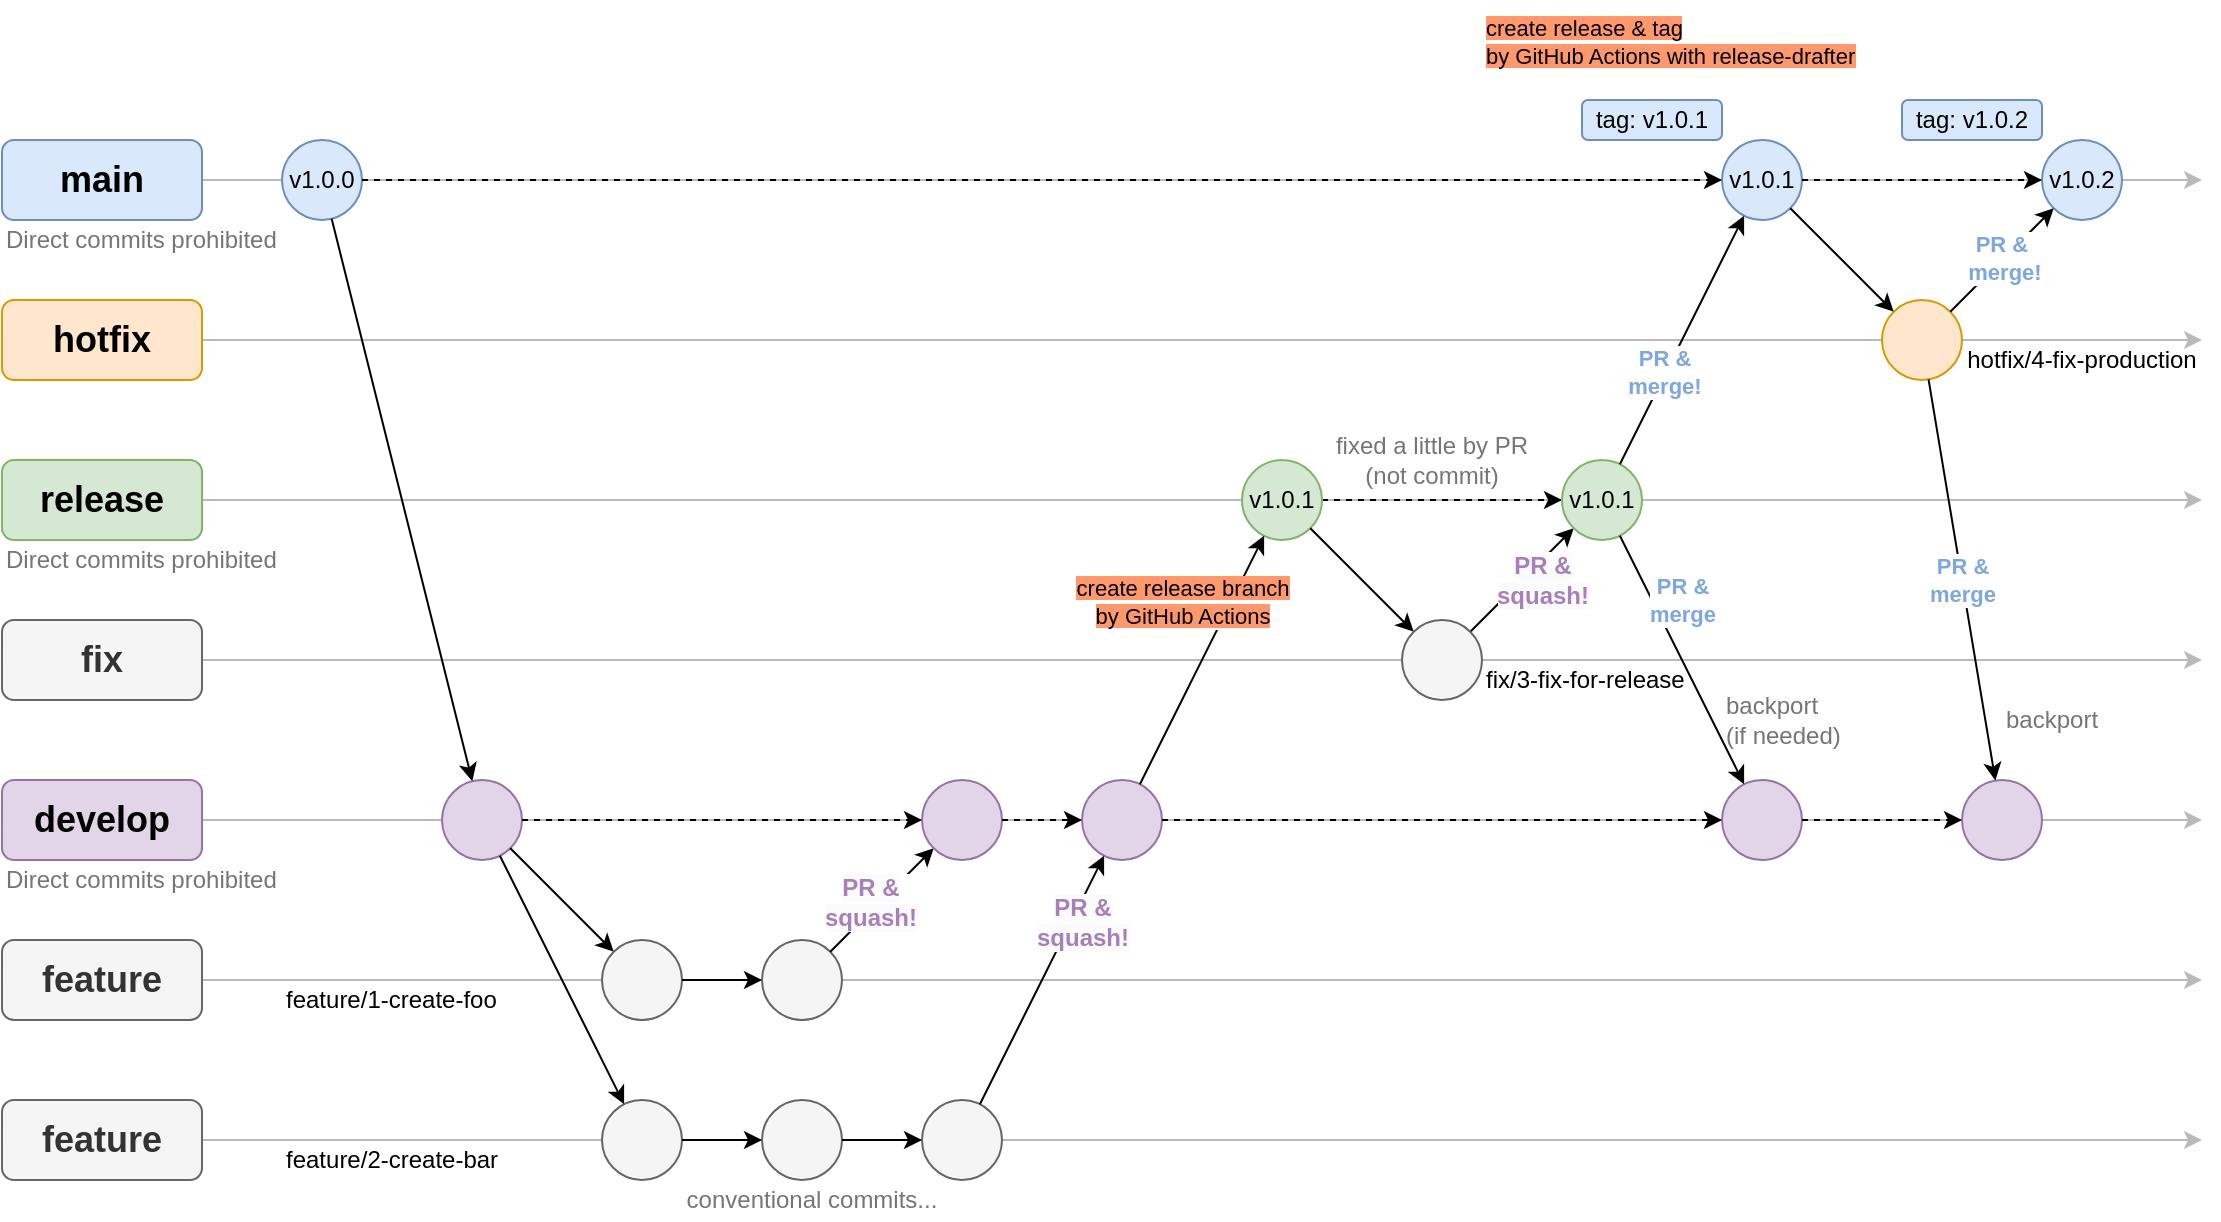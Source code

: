 <mxfile version="26.0.7">
  <diagram name="GitFlow" id="0yEogH7J0cSncR8ntWDI">
    <mxGraphModel dx="984" dy="718" grid="1" gridSize="10" guides="1" tooltips="1" connect="1" arrows="1" fold="1" page="1" pageScale="1" pageWidth="827" pageHeight="1169" math="0" shadow="0">
      <root>
        <mxCell id="0" />
        <mxCell id="_xijcJxYSTbFtwmoQC8M-3" value="lines" style="locked=1;" parent="0" />
        <mxCell id="_xijcJxYSTbFtwmoQC8M-4" value="" style="endArrow=classic;html=1;rounded=0;exitX=1;exitY=0.5;exitDx=0;exitDy=0;strokeColor=#BABABA;" parent="_xijcJxYSTbFtwmoQC8M-3" edge="1">
          <mxGeometry width="50" height="50" relative="1" as="geometry">
            <mxPoint x="120" y="100" as="sourcePoint" />
            <mxPoint x="1120" y="100" as="targetPoint" />
          </mxGeometry>
        </mxCell>
        <mxCell id="_xijcJxYSTbFtwmoQC8M-5" value="" style="endArrow=classic;html=1;rounded=0;exitX=1;exitY=0.5;exitDx=0;exitDy=0;strokeColor=#BABABA;" parent="_xijcJxYSTbFtwmoQC8M-3" edge="1">
          <mxGeometry width="50" height="50" relative="1" as="geometry">
            <mxPoint x="120" y="180" as="sourcePoint" />
            <mxPoint x="1120" y="180" as="targetPoint" />
          </mxGeometry>
        </mxCell>
        <mxCell id="_xijcJxYSTbFtwmoQC8M-6" value="" style="endArrow=classic;html=1;rounded=0;strokeColor=#BABABA;" parent="_xijcJxYSTbFtwmoQC8M-3" edge="1">
          <mxGeometry width="50" height="50" relative="1" as="geometry">
            <mxPoint x="120" y="260" as="sourcePoint" />
            <mxPoint x="1120" y="260" as="targetPoint" />
          </mxGeometry>
        </mxCell>
        <mxCell id="_xijcJxYSTbFtwmoQC8M-7" value="" style="endArrow=classic;html=1;rounded=0;exitX=1;exitY=0.5;exitDx=0;exitDy=0;strokeColor=#BABABA;" parent="_xijcJxYSTbFtwmoQC8M-3" edge="1">
          <mxGeometry width="50" height="50" relative="1" as="geometry">
            <mxPoint x="120" y="340" as="sourcePoint" />
            <mxPoint x="1120" y="340" as="targetPoint" />
          </mxGeometry>
        </mxCell>
        <mxCell id="_xijcJxYSTbFtwmoQC8M-8" value="" style="endArrow=classic;html=1;rounded=0;exitX=1;exitY=0.5;exitDx=0;exitDy=0;strokeColor=#BABABA;" parent="_xijcJxYSTbFtwmoQC8M-3" edge="1">
          <mxGeometry width="50" height="50" relative="1" as="geometry">
            <mxPoint x="120" y="420" as="sourcePoint" />
            <mxPoint x="1120" y="420" as="targetPoint" />
          </mxGeometry>
        </mxCell>
        <mxCell id="_xijcJxYSTbFtwmoQC8M-9" value="" style="endArrow=classic;html=1;rounded=0;exitX=1;exitY=0.5;exitDx=0;exitDy=0;strokeColor=#BABABA;" parent="_xijcJxYSTbFtwmoQC8M-3" edge="1">
          <mxGeometry width="50" height="50" relative="1" as="geometry">
            <mxPoint x="120" y="500" as="sourcePoint" />
            <mxPoint x="1120" y="500" as="targetPoint" />
          </mxGeometry>
        </mxCell>
        <mxCell id="eeKRElSIzjGfl50TTllF-1" value="" style="endArrow=classic;html=1;rounded=0;exitX=1;exitY=0.5;exitDx=0;exitDy=0;strokeColor=#BABABA;" parent="_xijcJxYSTbFtwmoQC8M-3" edge="1">
          <mxGeometry width="50" height="50" relative="1" as="geometry">
            <mxPoint x="120" y="580" as="sourcePoint" />
            <mxPoint x="1120" y="580" as="targetPoint" />
          </mxGeometry>
        </mxCell>
        <mxCell id="1" value="main" style="" parent="0" />
        <mxCell id="main_label" value="main" style="rounded=1;whiteSpace=wrap;html=1;fillColor=#dae8fc;strokeColor=#6c8ebf;fontSize=18;fontStyle=1;fontFamily=Helvetica;" parent="1" vertex="1">
          <mxGeometry x="20" y="80" width="100" height="40" as="geometry" />
        </mxCell>
        <mxCell id="hotfix_label" value="hotfix" style="rounded=1;whiteSpace=wrap;html=1;fillColor=#ffe6cc;strokeColor=#d79b00;fontSize=18;fontStyle=1;fontFamily=Helvetica;" parent="1" vertex="1">
          <mxGeometry x="20" y="160" width="100" height="40" as="geometry" />
        </mxCell>
        <mxCell id="release_label" value="release" style="rounded=1;whiteSpace=wrap;html=1;fillColor=#d5e8d4;strokeColor=#82b366;fontSize=18;fontStyle=1;fontFamily=Helvetica;" parent="1" vertex="1">
          <mxGeometry x="20" y="240" width="100" height="40" as="geometry" />
        </mxCell>
        <mxCell id="develop_label" value="develop" style="rounded=1;whiteSpace=wrap;html=1;fillColor=#e1d5e7;strokeColor=#9673a6;fontSize=18;fontStyle=1;fontFamily=Helvetica;" parent="1" vertex="1">
          <mxGeometry x="20" y="400" width="100" height="40" as="geometry" />
        </mxCell>
        <mxCell id="feature_label1" value="feature" style="rounded=1;whiteSpace=wrap;html=1;fillColor=#f5f5f5;strokeColor=#666666;fontSize=18;fontStyle=1;fontColor=#333333;fontFamily=Helvetica;" parent="1" vertex="1">
          <mxGeometry x="20" y="480" width="100" height="40" as="geometry" />
        </mxCell>
        <mxCell id="feature_label2" value="feature" style="rounded=1;whiteSpace=wrap;html=1;fillColor=#f5f5f5;strokeColor=#666666;fontSize=18;fontStyle=1;fontColor=#333333;fontFamily=Helvetica;" parent="1" vertex="1">
          <mxGeometry x="20" y="560" width="100" height="40" as="geometry" />
        </mxCell>
        <mxCell id="_xijcJxYSTbFtwmoQC8M-10" value="v1.0.0" style="ellipse;whiteSpace=wrap;html=1;aspect=fixed;fillColor=#dae8fc;strokeColor=#6c8ebf;" parent="1" vertex="1">
          <mxGeometry x="160" y="80" width="40" height="40" as="geometry" />
        </mxCell>
        <mxCell id="_xijcJxYSTbFtwmoQC8M-12" value="" style="ellipse;whiteSpace=wrap;html=1;aspect=fixed;fillColor=#e1d5e7;strokeColor=#9673a6;" parent="1" vertex="1">
          <mxGeometry x="240" y="400" width="40" height="40" as="geometry" />
        </mxCell>
        <mxCell id="_xijcJxYSTbFtwmoQC8M-13" value="" style="ellipse;whiteSpace=wrap;html=1;aspect=fixed;fillColor=#f5f5f5;strokeColor=#666666;fontColor=#333333;" parent="1" vertex="1">
          <mxGeometry x="320" y="480" width="40" height="40" as="geometry" />
        </mxCell>
        <mxCell id="_xijcJxYSTbFtwmoQC8M-14" value="" style="ellipse;whiteSpace=wrap;html=1;aspect=fixed;fillColor=#f5f5f5;strokeColor=#666666;fontColor=#333333;" parent="1" vertex="1">
          <mxGeometry x="320" y="560" width="40" height="40" as="geometry" />
        </mxCell>
        <mxCell id="_xijcJxYSTbFtwmoQC8M-15" value="" style="endArrow=classic;html=1;rounded=0;" parent="1" source="_xijcJxYSTbFtwmoQC8M-10" target="_xijcJxYSTbFtwmoQC8M-12" edge="1">
          <mxGeometry width="50" height="50" relative="1" as="geometry">
            <mxPoint x="320" y="340" as="sourcePoint" />
            <mxPoint x="370" y="290" as="targetPoint" />
          </mxGeometry>
        </mxCell>
        <mxCell id="_xijcJxYSTbFtwmoQC8M-16" value="" style="endArrow=classic;html=1;rounded=0;" parent="1" source="_xijcJxYSTbFtwmoQC8M-12" target="_xijcJxYSTbFtwmoQC8M-13" edge="1">
          <mxGeometry width="50" height="50" relative="1" as="geometry">
            <mxPoint x="193" y="210" as="sourcePoint" />
            <mxPoint x="227" y="410" as="targetPoint" />
          </mxGeometry>
        </mxCell>
        <mxCell id="_xijcJxYSTbFtwmoQC8M-17" value="" style="endArrow=classic;html=1;rounded=0;" parent="1" source="_xijcJxYSTbFtwmoQC8M-12" target="_xijcJxYSTbFtwmoQC8M-14" edge="1">
          <mxGeometry width="50" height="50" relative="1" as="geometry">
            <mxPoint x="239" y="448" as="sourcePoint" />
            <mxPoint x="261" y="492" as="targetPoint" />
          </mxGeometry>
        </mxCell>
        <mxCell id="_xijcJxYSTbFtwmoQC8M-18" value="" style="ellipse;whiteSpace=wrap;html=1;aspect=fixed;fillColor=#f5f5f5;strokeColor=#666666;fontColor=#333333;" parent="1" vertex="1">
          <mxGeometry x="400" y="480" width="40" height="40" as="geometry" />
        </mxCell>
        <mxCell id="_xijcJxYSTbFtwmoQC8M-19" value="" style="ellipse;whiteSpace=wrap;html=1;aspect=fixed;fillColor=#f5f5f5;strokeColor=#666666;fontColor=#333333;" parent="1" vertex="1">
          <mxGeometry x="480" y="560" width="40" height="40" as="geometry" />
        </mxCell>
        <mxCell id="_xijcJxYSTbFtwmoQC8M-20" value="" style="ellipse;whiteSpace=wrap;html=1;aspect=fixed;fillColor=#f5f5f5;strokeColor=#666666;fontColor=#333333;" parent="1" vertex="1">
          <mxGeometry x="400" y="560" width="40" height="40" as="geometry" />
        </mxCell>
        <mxCell id="_xijcJxYSTbFtwmoQC8M-22" value="" style="ellipse;whiteSpace=wrap;html=1;aspect=fixed;fillColor=#e1d5e7;strokeColor=#9673a6;" parent="1" vertex="1">
          <mxGeometry x="560" y="400" width="40" height="40" as="geometry" />
        </mxCell>
        <mxCell id="_xijcJxYSTbFtwmoQC8M-23" value="" style="endArrow=classic;html=1;rounded=0;" parent="1" source="_xijcJxYSTbFtwmoQC8M-13" target="_xijcJxYSTbFtwmoQC8M-18" edge="1">
          <mxGeometry width="50" height="50" relative="1" as="geometry">
            <mxPoint x="440" y="400" as="sourcePoint" />
            <mxPoint x="490" y="350" as="targetPoint" />
          </mxGeometry>
        </mxCell>
        <mxCell id="_xijcJxYSTbFtwmoQC8M-24" value="" style="endArrow=classic;html=1;rounded=0;" parent="1" source="_xijcJxYSTbFtwmoQC8M-14" target="_xijcJxYSTbFtwmoQC8M-20" edge="1">
          <mxGeometry width="50" height="50" relative="1" as="geometry">
            <mxPoint x="370" y="510" as="sourcePoint" />
            <mxPoint x="410" y="510" as="targetPoint" />
          </mxGeometry>
        </mxCell>
        <mxCell id="_xijcJxYSTbFtwmoQC8M-25" value="" style="endArrow=classic;html=1;rounded=0;" parent="1" source="_xijcJxYSTbFtwmoQC8M-20" target="_xijcJxYSTbFtwmoQC8M-19" edge="1">
          <mxGeometry width="50" height="50" relative="1" as="geometry">
            <mxPoint x="430" y="580" as="sourcePoint" />
            <mxPoint x="410" y="590" as="targetPoint" />
          </mxGeometry>
        </mxCell>
        <mxCell id="_xijcJxYSTbFtwmoQC8M-26" value="" style="endArrow=classic;html=1;rounded=0;" parent="1" source="_xijcJxYSTbFtwmoQC8M-19" target="_xijcJxYSTbFtwmoQC8M-22" edge="1">
          <mxGeometry width="50" height="50" relative="1" as="geometry">
            <mxPoint x="450" y="590" as="sourcePoint" />
            <mxPoint x="490" y="590" as="targetPoint" />
          </mxGeometry>
        </mxCell>
        <mxCell id="_xijcJxYSTbFtwmoQC8M-53" value="&lt;span style=&quot;color: rgb(166, 128, 184); font-size: 12px; font-weight: 700; text-wrap: wrap; background-color: rgb(251, 251, 251);&quot;&gt;PR &amp;amp; squash!&lt;/span&gt;" style="edgeLabel;html=1;align=center;verticalAlign=middle;resizable=0;points=[];" parent="_xijcJxYSTbFtwmoQC8M-26" vertex="1" connectable="0">
          <mxGeometry x="-0.285" y="1" relative="1" as="geometry">
            <mxPoint x="30" y="-47" as="offset" />
          </mxGeometry>
        </mxCell>
        <mxCell id="_xijcJxYSTbFtwmoQC8M-27" value="" style="endArrow=classic;html=1;rounded=0;entryX=0;entryY=1;entryDx=0;entryDy=0;" parent="1" source="_xijcJxYSTbFtwmoQC8M-18" target="_xijcJxYSTbFtwmoQC8M-28" edge="1">
          <mxGeometry width="50" height="50" relative="1" as="geometry">
            <mxPoint x="519" y="572" as="sourcePoint" />
            <mxPoint x="470" y="440" as="targetPoint" />
          </mxGeometry>
        </mxCell>
        <mxCell id="_xijcJxYSTbFtwmoQC8M-54" value="&lt;span style=&quot;color: rgb(166, 128, 184); font-size: 12px; font-weight: 700; text-wrap: wrap; background-color: rgb(251, 251, 251);&quot;&gt;PR &amp;amp; squash!&lt;/span&gt;" style="edgeLabel;html=1;align=center;verticalAlign=middle;resizable=0;points=[];" parent="_xijcJxYSTbFtwmoQC8M-27" vertex="1" connectable="0">
          <mxGeometry x="-0.205" relative="1" as="geometry">
            <mxPoint x="-1" y="-5" as="offset" />
          </mxGeometry>
        </mxCell>
        <mxCell id="_xijcJxYSTbFtwmoQC8M-28" value="" style="ellipse;whiteSpace=wrap;html=1;aspect=fixed;fillColor=#e1d5e7;strokeColor=#9673a6;" parent="1" vertex="1">
          <mxGeometry x="480" y="400" width="40" height="40" as="geometry" />
        </mxCell>
        <mxCell id="_xijcJxYSTbFtwmoQC8M-29" value="" style="endArrow=classic;html=1;rounded=0;dashed=1;" parent="1" source="_xijcJxYSTbFtwmoQC8M-28" target="_xijcJxYSTbFtwmoQC8M-22" edge="1">
          <mxGeometry width="50" height="50" relative="1" as="geometry">
            <mxPoint x="519" y="572" as="sourcePoint" />
            <mxPoint x="581" y="448" as="targetPoint" />
          </mxGeometry>
        </mxCell>
        <mxCell id="eeKRElSIzjGfl50TTllF-14" style="edgeStyle=orthogonalEdgeStyle;rounded=0;orthogonalLoop=1;jettySize=auto;html=1;exitX=1;exitY=0.5;exitDx=0;exitDy=0;dashed=1;" parent="1" source="_xijcJxYSTbFtwmoQC8M-30" target="_xijcJxYSTbFtwmoQC8M-32" edge="1">
          <mxGeometry relative="1" as="geometry" />
        </mxCell>
        <mxCell id="_xijcJxYSTbFtwmoQC8M-30" value="v1.0.1" style="ellipse;whiteSpace=wrap;html=1;aspect=fixed;fillColor=#d5e8d4;strokeColor=#82b366;" parent="1" vertex="1">
          <mxGeometry x="640" y="240" width="40" height="40" as="geometry" />
        </mxCell>
        <mxCell id="_xijcJxYSTbFtwmoQC8M-31" value="" style="endArrow=classic;html=1;rounded=0;" parent="1" source="eeKRElSIzjGfl50TTllF-4" target="_xijcJxYSTbFtwmoQC8M-32" edge="1">
          <mxGeometry width="50" height="50" relative="1" as="geometry">
            <mxPoint x="760.014" y="362.688" as="sourcePoint" />
            <mxPoint x="661" y="368" as="targetPoint" />
          </mxGeometry>
        </mxCell>
        <mxCell id="_xijcJxYSTbFtwmoQC8M-32" value="v1.0.1" style="ellipse;whiteSpace=wrap;html=1;aspect=fixed;fillColor=#d5e8d4;strokeColor=#82b366;" parent="1" vertex="1">
          <mxGeometry x="800" y="240" width="40" height="40" as="geometry" />
        </mxCell>
        <mxCell id="_xijcJxYSTbFtwmoQC8M-33" value="" style="endArrow=classic;html=1;rounded=0;" parent="1" source="_xijcJxYSTbFtwmoQC8M-22" target="_xijcJxYSTbFtwmoQC8M-30" edge="1">
          <mxGeometry width="50" height="50" relative="1" as="geometry">
            <mxPoint x="690" y="270" as="sourcePoint" />
            <mxPoint x="730" y="270" as="targetPoint" />
          </mxGeometry>
        </mxCell>
        <mxCell id="_xijcJxYSTbFtwmoQC8M-61" value="&lt;font style=&quot;color: rgb(0, 0, 0); background-color: rgb(255, 153, 109);&quot;&gt;create release branch&lt;br&gt;by GitHub Actions&lt;/font&gt;" style="edgeLabel;html=1;align=center;verticalAlign=middle;resizable=0;points=[];" parent="_xijcJxYSTbFtwmoQC8M-33" vertex="1" connectable="0">
          <mxGeometry x="0.128" y="1" relative="1" as="geometry">
            <mxPoint x="-13" y="-21" as="offset" />
          </mxGeometry>
        </mxCell>
        <mxCell id="_xijcJxYSTbFtwmoQC8M-34" value="v1.0.1" style="ellipse;whiteSpace=wrap;html=1;aspect=fixed;fillColor=#dae8fc;strokeColor=#6c8ebf;" parent="1" vertex="1">
          <mxGeometry x="880" y="80" width="40" height="40" as="geometry" />
        </mxCell>
        <mxCell id="_xijcJxYSTbFtwmoQC8M-35" value="" style="ellipse;whiteSpace=wrap;html=1;aspect=fixed;fillColor=#ffe6cc;strokeColor=#d79b00;" parent="1" vertex="1">
          <mxGeometry x="960" y="160" width="40" height="40" as="geometry" />
        </mxCell>
        <mxCell id="_xijcJxYSTbFtwmoQC8M-36" value="v1.0.2" style="ellipse;whiteSpace=wrap;html=1;aspect=fixed;fillColor=#dae8fc;strokeColor=#6c8ebf;" parent="1" vertex="1">
          <mxGeometry x="1040" y="80" width="40" height="40" as="geometry" />
        </mxCell>
        <mxCell id="_xijcJxYSTbFtwmoQC8M-37" value="" style="ellipse;whiteSpace=wrap;html=1;aspect=fixed;fillColor=#e1d5e7;strokeColor=#9673a6;" parent="1" vertex="1">
          <mxGeometry x="1000" y="400" width="40" height="40" as="geometry" />
        </mxCell>
        <mxCell id="_xijcJxYSTbFtwmoQC8M-38" value="" style="endArrow=classic;html=1;rounded=0;" parent="1" source="_xijcJxYSTbFtwmoQC8M-32" target="_xijcJxYSTbFtwmoQC8M-34" edge="1">
          <mxGeometry width="50" height="50" relative="1" as="geometry">
            <mxPoint x="684" y="336" as="sourcePoint" />
            <mxPoint x="736" y="284" as="targetPoint" />
          </mxGeometry>
        </mxCell>
        <mxCell id="_xijcJxYSTbFtwmoQC8M-59" value="&lt;span style=&quot;font-family: Arial, sans-serif; text-align: start; text-wrap: wrap;&quot;&gt;&lt;b&gt;PR &amp;amp; merge!&lt;/b&gt;&lt;/span&gt;" style="edgeLabel;html=1;align=center;verticalAlign=middle;resizable=0;points=[];fontColor=#7EA6E0;" parent="_xijcJxYSTbFtwmoQC8M-38" vertex="1" connectable="0">
          <mxGeometry x="-0.256" y="1" relative="1" as="geometry">
            <mxPoint as="offset" />
          </mxGeometry>
        </mxCell>
        <mxCell id="_xijcJxYSTbFtwmoQC8M-39" value="" style="endArrow=classic;html=1;rounded=0;" parent="1" source="_xijcJxYSTbFtwmoQC8M-34" target="_xijcJxYSTbFtwmoQC8M-35" edge="1">
          <mxGeometry width="50" height="50" relative="1" as="geometry">
            <mxPoint x="839" y="252" as="sourcePoint" />
            <mxPoint x="901" y="128" as="targetPoint" />
          </mxGeometry>
        </mxCell>
        <mxCell id="_xijcJxYSTbFtwmoQC8M-40" value="" style="endArrow=classic;html=1;rounded=0;" parent="1" source="_xijcJxYSTbFtwmoQC8M-35" target="_xijcJxYSTbFtwmoQC8M-37" edge="1">
          <mxGeometry width="50" height="50" relative="1" as="geometry">
            <mxPoint x="924" y="124" as="sourcePoint" />
            <mxPoint x="976" y="176" as="targetPoint" />
          </mxGeometry>
        </mxCell>
        <mxCell id="_xijcJxYSTbFtwmoQC8M-57" value="&lt;div&gt;&lt;span style=&quot;font-family: Arial, sans-serif; font-weight: 700; text-wrap: wrap; background-color: light-dark(#ffffff, var(--ge-dark-color, #121212));&quot;&gt;PR &amp;amp;&lt;br&gt;&lt;/span&gt;&lt;span style=&quot;font-family: Arial, sans-serif; font-weight: 700; text-wrap: wrap; background-color: light-dark(#ffffff, var(--ge-dark-color, #121212));&quot;&gt;merge&lt;/span&gt;&lt;/div&gt;" style="edgeLabel;html=1;align=center;verticalAlign=middle;resizable=0;points=[];fontColor=#7EA6E0;" parent="_xijcJxYSTbFtwmoQC8M-40" vertex="1" connectable="0">
          <mxGeometry x="0.306" y="-1" relative="1" as="geometry">
            <mxPoint x="-4" y="-31" as="offset" />
          </mxGeometry>
        </mxCell>
        <mxCell id="_xijcJxYSTbFtwmoQC8M-41" value="" style="endArrow=classic;html=1;rounded=0;" parent="1" source="_xijcJxYSTbFtwmoQC8M-35" target="_xijcJxYSTbFtwmoQC8M-36" edge="1">
          <mxGeometry width="50" height="50" relative="1" as="geometry">
            <mxPoint x="1004" y="176" as="sourcePoint" />
            <mxPoint x="1056" y="124" as="targetPoint" />
          </mxGeometry>
        </mxCell>
        <mxCell id="_xijcJxYSTbFtwmoQC8M-60" value="&lt;b style=&quot;font-family: Arial, sans-serif; text-align: start; text-wrap: wrap;&quot;&gt;PR &amp;amp;&amp;nbsp;&lt;/b&gt;&lt;div&gt;&lt;b style=&quot;font-family: Arial, sans-serif; text-align: start; text-wrap: wrap;&quot;&gt;merge!&lt;/b&gt;&lt;/div&gt;" style="edgeLabel;html=1;align=center;verticalAlign=middle;resizable=0;points=[];fontColor=#7EA6E0;" parent="_xijcJxYSTbFtwmoQC8M-41" vertex="1" connectable="0">
          <mxGeometry x="0.039" relative="1" as="geometry">
            <mxPoint as="offset" />
          </mxGeometry>
        </mxCell>
        <mxCell id="_xijcJxYSTbFtwmoQC8M-43" value="" style="ellipse;whiteSpace=wrap;html=1;aspect=fixed;fillColor=#e1d5e7;strokeColor=#9673a6;" parent="1" vertex="1">
          <mxGeometry x="880" y="400" width="40" height="40" as="geometry" />
        </mxCell>
        <mxCell id="_xijcJxYSTbFtwmoQC8M-44" value="" style="endArrow=classic;html=1;rounded=0;dashed=1;" parent="1" source="_xijcJxYSTbFtwmoQC8M-34" target="_xijcJxYSTbFtwmoQC8M-36" edge="1">
          <mxGeometry width="50" height="50" relative="1" as="geometry">
            <mxPoint x="1004" y="176" as="sourcePoint" />
            <mxPoint x="1056" y="124" as="targetPoint" />
          </mxGeometry>
        </mxCell>
        <mxCell id="_xijcJxYSTbFtwmoQC8M-45" value="" style="endArrow=classic;html=1;rounded=0;dashed=1;" parent="1" source="_xijcJxYSTbFtwmoQC8M-10" target="_xijcJxYSTbFtwmoQC8M-34" edge="1">
          <mxGeometry width="50" height="50" relative="1" as="geometry">
            <mxPoint x="850" y="110" as="sourcePoint" />
            <mxPoint x="970" y="110" as="targetPoint" />
          </mxGeometry>
        </mxCell>
        <mxCell id="_xijcJxYSTbFtwmoQC8M-68" value="tag: v1.0.1" style="rounded=1;whiteSpace=wrap;html=1;fillColor=#dae8fc;strokeColor=#6c8ebf;" parent="1" vertex="1">
          <mxGeometry x="810" y="60" width="70" height="20" as="geometry" />
        </mxCell>
        <mxCell id="_xijcJxYSTbFtwmoQC8M-69" value="&lt;span style=&quot;forced-color-adjust: none; color: rgb(0, 0, 0); font-family: Helvetica; font-size: 11px; font-style: normal; font-variant-ligatures: normal; font-variant-caps: normal; letter-spacing: normal; orphans: 2; text-align: center; text-indent: 0px; text-transform: none; widows: 2; word-spacing: 0px; -webkit-text-stroke-width: 0px; white-space: nowrap; text-decoration-thickness: initial; text-decoration-style: initial; text-decoration-color: initial;&quot;&gt;&lt;font style=&quot;forced-color-adjust: none; color: rgb(0, 0, 0); background-color: rgb(255, 153, 109);&quot;&gt;create release &amp;amp; tag&lt;br style=&quot;forced-color-adjust: none;&quot;&gt;by GitHub Actions with release-drafter&lt;/font&gt;&lt;/span&gt;" style="text;whiteSpace=wrap;html=1;" parent="1" vertex="1">
          <mxGeometry x="760" y="10" width="123" height="40" as="geometry" />
        </mxCell>
        <mxCell id="_xijcJxYSTbFtwmoQC8M-70" value="feature/1-create-foo" style="text;html=1;align=left;verticalAlign=middle;whiteSpace=wrap;rounded=0;" parent="1" vertex="1">
          <mxGeometry x="160" y="500" width="120" height="20" as="geometry" />
        </mxCell>
        <mxCell id="_xijcJxYSTbFtwmoQC8M-71" value="feature/2-create-bar" style="text;html=1;align=left;verticalAlign=middle;whiteSpace=wrap;rounded=0;" parent="1" vertex="1">
          <mxGeometry x="160" y="580" width="120" height="20" as="geometry" />
        </mxCell>
        <mxCell id="_xijcJxYSTbFtwmoQC8M-72" value="conventional commits..." style="text;html=1;align=center;verticalAlign=middle;whiteSpace=wrap;rounded=0;fontColor=#757575;" parent="1" vertex="1">
          <mxGeometry x="350" y="600" width="150" height="20" as="geometry" />
        </mxCell>
        <mxCell id="_xijcJxYSTbFtwmoQC8M-73" value="tag: v1.0.2" style="rounded=1;whiteSpace=wrap;html=1;fillColor=#dae8fc;strokeColor=#6c8ebf;" parent="1" vertex="1">
          <mxGeometry x="970" y="60" width="70" height="20" as="geometry" />
        </mxCell>
        <mxCell id="_xijcJxYSTbFtwmoQC8M-74" value="fixed a little&amp;nbsp;&lt;span style=&quot;background-color: transparent; color: light-dark(rgb(117, 117, 117), rgb(137, 137, 137));&quot;&gt;by PR&lt;/span&gt;&lt;div&gt;&lt;span style=&quot;background-color: transparent; color: light-dark(rgb(117, 117, 117), rgb(137, 137, 137));&quot;&gt;(not commit)&lt;/span&gt;&lt;/div&gt;" style="text;html=1;align=center;verticalAlign=middle;whiteSpace=wrap;rounded=0;fontColor=#757575;" parent="1" vertex="1">
          <mxGeometry x="680" y="230" width="110" height="20" as="geometry" />
        </mxCell>
        <mxCell id="_xijcJxYSTbFtwmoQC8M-76" value="" style="endArrow=classic;html=1;rounded=0;dashed=1;" parent="1" source="_xijcJxYSTbFtwmoQC8M-12" target="_xijcJxYSTbFtwmoQC8M-28" edge="1">
          <mxGeometry width="50" height="50" relative="1" as="geometry">
            <mxPoint x="610" y="430" as="sourcePoint" />
            <mxPoint x="810" y="430" as="targetPoint" />
          </mxGeometry>
        </mxCell>
        <mxCell id="_xijcJxYSTbFtwmoQC8M-77" value="" style="endArrow=classic;html=1;rounded=0;dashed=1;" parent="1" source="_xijcJxYSTbFtwmoQC8M-43" target="_xijcJxYSTbFtwmoQC8M-37" edge="1">
          <mxGeometry width="50" height="50" relative="1" as="geometry">
            <mxPoint x="690" y="430" as="sourcePoint" />
            <mxPoint x="890" y="430" as="targetPoint" />
          </mxGeometry>
        </mxCell>
        <mxCell id="_xijcJxYSTbFtwmoQC8M-79" value="hotfix/4-fix-production" style="text;html=1;align=center;verticalAlign=middle;whiteSpace=wrap;rounded=0;" parent="1" vertex="1">
          <mxGeometry x="1000" y="180" width="120" height="20" as="geometry" />
        </mxCell>
        <mxCell id="eeKRElSIzjGfl50TTllF-2" value="fix" style="rounded=1;whiteSpace=wrap;html=1;fillColor=#f5f5f5;strokeColor=#666666;fontSize=18;fontStyle=1;fontColor=#333333;fontFamily=Helvetica;" parent="1" vertex="1">
          <mxGeometry x="20" y="320" width="100" height="40" as="geometry" />
        </mxCell>
        <mxCell id="eeKRElSIzjGfl50TTllF-3" value="fix/3-fix-for-release" style="text;html=1;align=left;verticalAlign=middle;whiteSpace=wrap;rounded=0;" parent="1" vertex="1">
          <mxGeometry x="760" y="340" width="140" height="20" as="geometry" />
        </mxCell>
        <mxCell id="eeKRElSIzjGfl50TTllF-4" value="" style="ellipse;whiteSpace=wrap;html=1;aspect=fixed;fillColor=#f5f5f5;strokeColor=#666666;fontColor=#333333;" parent="1" vertex="1">
          <mxGeometry x="720" y="320" width="40" height="40" as="geometry" />
        </mxCell>
        <mxCell id="eeKRElSIzjGfl50TTllF-9" value="" style="endArrow=classic;html=1;rounded=0;" parent="1" source="_xijcJxYSTbFtwmoQC8M-30" target="eeKRElSIzjGfl50TTllF-4" edge="1">
          <mxGeometry width="50" height="50" relative="1" as="geometry">
            <mxPoint x="450" y="510" as="sourcePoint" />
            <mxPoint x="490" y="510" as="targetPoint" />
          </mxGeometry>
        </mxCell>
        <mxCell id="eeKRElSIzjGfl50TTllF-15" value="&lt;span style=&quot;color: rgb(166, 128, 184); font-size: 12px; font-weight: 700; text-wrap: wrap; background-color: rgb(251, 251, 251);&quot;&gt;PR &amp;amp; squash!&lt;/span&gt;" style="edgeLabel;html=1;align=center;verticalAlign=middle;resizable=0;points=[];" parent="1" vertex="1" connectable="0">
          <mxGeometry x="789.995" y="299.995" as="geometry" />
        </mxCell>
        <mxCell id="eeKRElSIzjGfl50TTllF-18" value="&lt;span style=&quot;&quot;&gt;Direct commits prohibited&lt;/span&gt;" style="text;html=1;align=left;verticalAlign=middle;whiteSpace=wrap;rounded=0;fontColor=#757575;" parent="1" vertex="1">
          <mxGeometry x="20" y="440" width="150" height="20" as="geometry" />
        </mxCell>
        <mxCell id="eeKRElSIzjGfl50TTllF-19" value="&lt;span style=&quot;&quot;&gt;Direct commits prohibited&lt;/span&gt;" style="text;html=1;align=left;verticalAlign=middle;whiteSpace=wrap;rounded=0;fontColor=#757575;" parent="1" vertex="1">
          <mxGeometry x="20" y="280" width="150" height="20" as="geometry" />
        </mxCell>
        <mxCell id="eeKRElSIzjGfl50TTllF-20" value="&lt;span style=&quot;&quot;&gt;Direct commits prohibited&lt;/span&gt;" style="text;html=1;align=left;verticalAlign=middle;whiteSpace=wrap;rounded=0;fontColor=#757575;" parent="1" vertex="1">
          <mxGeometry x="20" y="120" width="150" height="20" as="geometry" />
        </mxCell>
        <mxCell id="PSA0OrzrKXEOFqtm3LUp-1" value="" style="endArrow=classic;html=1;rounded=0;" edge="1" parent="1" source="_xijcJxYSTbFtwmoQC8M-32" target="_xijcJxYSTbFtwmoQC8M-43">
          <mxGeometry width="50" height="50" relative="1" as="geometry">
            <mxPoint x="993" y="210" as="sourcePoint" />
            <mxPoint x="1027" y="410" as="targetPoint" />
          </mxGeometry>
        </mxCell>
        <mxCell id="PSA0OrzrKXEOFqtm3LUp-2" value="&lt;div&gt;&lt;span style=&quot;font-family: Arial, sans-serif; font-weight: 700; text-align: start; text-wrap: wrap; background-color: light-dark(#ffffff, var(--ge-dark-color, #121212));&quot;&gt;PR &amp;amp; merge&lt;/span&gt;&lt;br&gt;&lt;/div&gt;" style="edgeLabel;html=1;align=center;verticalAlign=middle;resizable=0;points=[];fontColor=#7EA6E0;" vertex="1" connectable="0" parent="PSA0OrzrKXEOFqtm3LUp-1">
          <mxGeometry x="0.306" y="-1" relative="1" as="geometry">
            <mxPoint x="-9" y="-50" as="offset" />
          </mxGeometry>
        </mxCell>
        <mxCell id="PSA0OrzrKXEOFqtm3LUp-6" value="backport" style="text;html=1;align=left;verticalAlign=middle;whiteSpace=wrap;rounded=0;fontColor=#757575;" vertex="1" parent="1">
          <mxGeometry x="1020" y="360" width="50" height="20" as="geometry" />
        </mxCell>
        <mxCell id="PSA0OrzrKXEOFqtm3LUp-7" value="backport&lt;div&gt;(if needed)&lt;/div&gt;" style="text;html=1;align=left;verticalAlign=middle;whiteSpace=wrap;rounded=0;fontColor=#757575;" vertex="1" parent="1">
          <mxGeometry x="880" y="360" width="60" height="20" as="geometry" />
        </mxCell>
        <mxCell id="PSA0OrzrKXEOFqtm3LUp-9" value="" style="endArrow=classic;html=1;rounded=0;dashed=1;" edge="1" parent="1" source="_xijcJxYSTbFtwmoQC8M-22" target="_xijcJxYSTbFtwmoQC8M-43">
          <mxGeometry width="50" height="50" relative="1" as="geometry">
            <mxPoint x="850" y="430" as="sourcePoint" />
            <mxPoint x="1010" y="430" as="targetPoint" />
          </mxGeometry>
        </mxCell>
      </root>
    </mxGraphModel>
  </diagram>
</mxfile>
